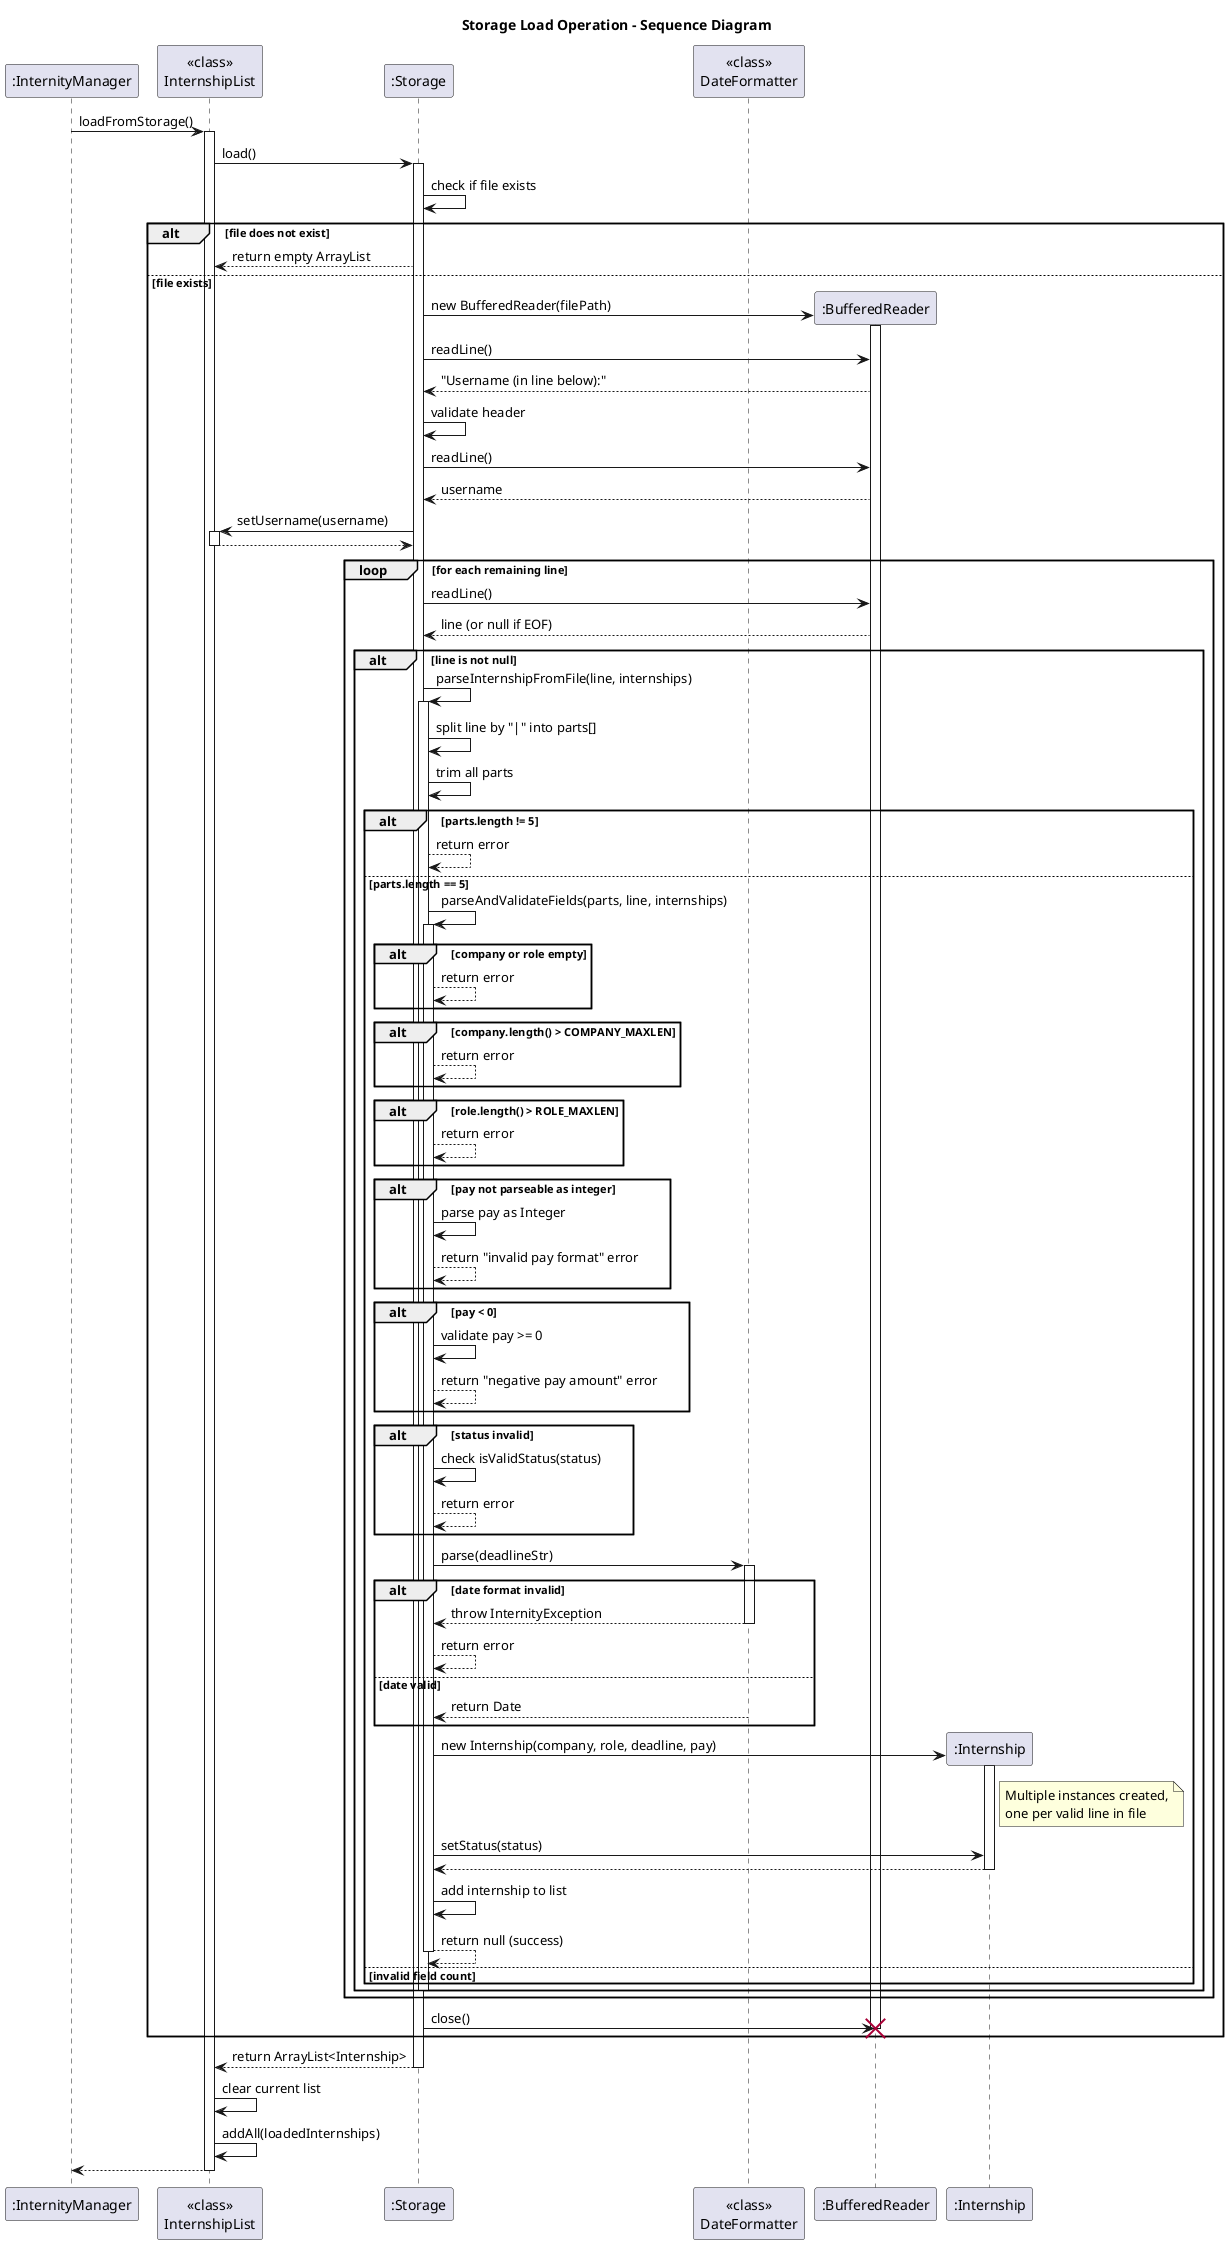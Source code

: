 @startuml
title Storage Load Operation - Sequence Diagram

participant ":InternityManager" as IM
participant "<<class>>\nInternshipList" as IL
participant ":Storage" as S
participant "<<class>>\nDateFormatter" as DF

IM -> IL: loadFromStorage()
activate IL

IL -> S: load()
activate S

S -> S: check if file exists
alt file does not exist
    S --> IL: return empty ArrayList
else file exists
    create ":BufferedReader" as BR
    S -> BR**: new BufferedReader(filePath)
    activate BR

    S -> BR: readLine()
    BR --> S: "Username (in line below):"

    S -> S: validate header

    S -> BR: readLine()
    BR --> S: username

    S -> IL: setUsername(username)
    activate IL
    IL --> S:
    deactivate IL

    loop for each remaining line
        S -> BR: readLine()
        BR --> S: line (or null if EOF)

        alt line is not null
            S -> S: parseInternshipFromFile(line, internships)
            activate S

            S -> S: split line by "|" into parts[]
            S -> S: trim all parts

            alt parts.length != 5
                S --> S: return error
            else parts.length == 5
                S -> S: parseAndValidateFields(parts, line, internships)
                activate S

                alt company or role empty
                    S --> S: return error
                end

                alt company.length() > COMPANY_MAXLEN
                    S --> S: return error
                end

                alt role.length() > ROLE_MAXLEN
                    S --> S: return error
                end

                alt pay not parseable as integer
                    S -> S: parse pay as Integer
                    S --> S: return "invalid pay format" error
                end

                alt pay < 0
                    S -> S: validate pay >= 0
                    S --> S: return "negative pay amount" error
                end

                alt status invalid
                    S -> S: check isValidStatus(status)
                    S --> S: return error
                end

                S -> DF: parse(deadlineStr)
                activate DF
                alt date format invalid
                    DF --> S: throw InternityException
                    deactivate DF
                    S --> S: return error
                else date valid
                    DF --> S: return Date
                    deactivate DF
                end

                create ":Internship" as Intern
                S -> Intern**: new Internship(company, role, deadline, pay)
                activate Intern
                note right of Intern: Multiple instances created,\none per valid line in file

                S -> Intern: setStatus(status)
                Intern --> S:
                deactivate Intern

                S -> S: add internship to list
                S --> S: return null (success)

                deactivate S
            else invalid field count
            end

            deactivate S
        end
    end

    S -> BR: close()
    deactivate BR
    destroy BR
end

S --> IL: return ArrayList<Internship>
deactivate S

IL -> IL: clear current list
IL -> IL: addAll(loadedInternships)

IL --> IM:
deactivate IL

@enduml